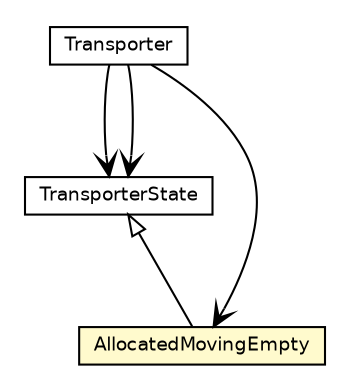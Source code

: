 #!/usr/local/bin/dot
#
# Class diagram 
# Generated by UMLGraph version 5.4 (http://www.umlgraph.org/)
#

digraph G {
	edge [fontname="Helvetica",fontsize=10,labelfontname="Helvetica",labelfontsize=10];
	node [fontname="Helvetica",fontsize=10,shape=plaintext];
	nodesep=0.25;
	ranksep=0.5;
	// jsl.modeling.elements.spatial.transporter.Transporter
	c221162 [label=<<table title="jsl.modeling.elements.spatial.transporter.Transporter" border="0" cellborder="1" cellspacing="0" cellpadding="2" port="p" href="./Transporter.html">
		<tr><td><table border="0" cellspacing="0" cellpadding="1">
<tr><td align="center" balign="center"> Transporter </td></tr>
		</table></td></tr>
		</table>>, URL="./Transporter.html", fontname="Helvetica", fontcolor="black", fontsize=9.0];
	// jsl.modeling.elements.spatial.transporter.Transporter.TransporterState
	c221163 [label=<<table title="jsl.modeling.elements.spatial.transporter.Transporter.TransporterState" border="0" cellborder="1" cellspacing="0" cellpadding="2" port="p" href="./Transporter.TransporterState.html">
		<tr><td><table border="0" cellspacing="0" cellpadding="1">
<tr><td align="center" balign="center"> TransporterState </td></tr>
		</table></td></tr>
		</table>>, URL="./Transporter.TransporterState.html", fontname="Helvetica", fontcolor="black", fontsize=9.0];
	// jsl.modeling.elements.spatial.transporter.Transporter.AllocatedMovingEmpty
	c221169 [label=<<table title="jsl.modeling.elements.spatial.transporter.Transporter.AllocatedMovingEmpty" border="0" cellborder="1" cellspacing="0" cellpadding="2" port="p" bgcolor="lemonChiffon" href="./Transporter.AllocatedMovingEmpty.html">
		<tr><td><table border="0" cellspacing="0" cellpadding="1">
<tr><td align="center" balign="center"> AllocatedMovingEmpty </td></tr>
		</table></td></tr>
		</table>>, URL="./Transporter.AllocatedMovingEmpty.html", fontname="Helvetica", fontcolor="black", fontsize=9.0];
	//jsl.modeling.elements.spatial.transporter.Transporter.AllocatedMovingEmpty extends jsl.modeling.elements.spatial.transporter.Transporter.TransporterState
	c221163:p -> c221169:p [dir=back,arrowtail=empty];
	// jsl.modeling.elements.spatial.transporter.Transporter NAVASSOC jsl.modeling.elements.spatial.transporter.Transporter.TransporterState
	c221162:p -> c221163:p [taillabel="", label="", headlabel="", fontname="Helvetica", fontcolor="black", fontsize=10.0, color="black", arrowhead=open];
	// jsl.modeling.elements.spatial.transporter.Transporter NAVASSOC jsl.modeling.elements.spatial.transporter.Transporter.TransporterState
	c221162:p -> c221163:p [taillabel="", label="", headlabel="", fontname="Helvetica", fontcolor="black", fontsize=10.0, color="black", arrowhead=open];
	// jsl.modeling.elements.spatial.transporter.Transporter NAVASSOC jsl.modeling.elements.spatial.transporter.Transporter.AllocatedMovingEmpty
	c221162:p -> c221169:p [taillabel="", label="", headlabel="", fontname="Helvetica", fontcolor="black", fontsize=10.0, color="black", arrowhead=open];
}

